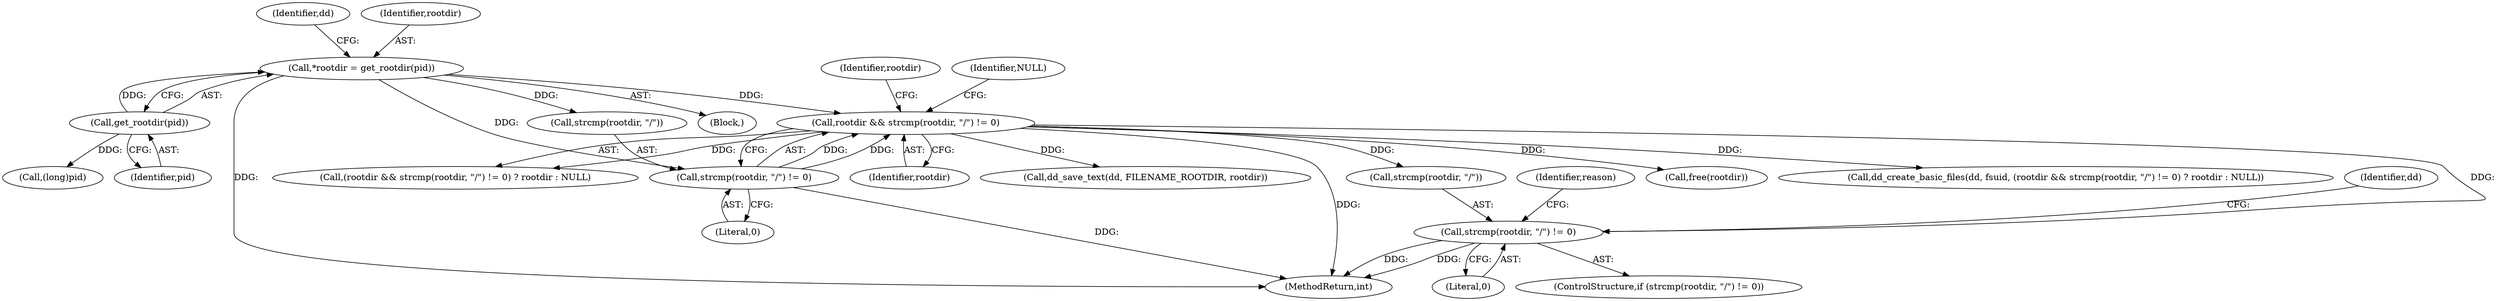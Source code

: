 digraph "0_abrt_17cb66b13997b0159b4253b3f5722db79f476d68@API" {
"1000796" [label="(Call,strcmp(rootdir, \"/\") != 0)"];
"1000634" [label="(Call,rootdir && strcmp(rootdir, \"/\") != 0)"];
"1000626" [label="(Call,*rootdir = get_rootdir(pid))"];
"1000628" [label="(Call,get_rootdir(pid))"];
"1000636" [label="(Call,strcmp(rootdir, \"/\") != 0)"];
"1000807" [label="(Identifier,reason)"];
"1000797" [label="(Call,strcmp(rootdir, \"/\"))"];
"1000641" [label="(Identifier,rootdir)"];
"1001180" [label="(MethodReturn,int)"];
"1000650" [label="(Call,(long)pid)"];
"1001112" [label="(Call,free(rootdir))"];
"1000796" [label="(Call,strcmp(rootdir, \"/\") != 0)"];
"1000634" [label="(Call,rootdir && strcmp(rootdir, \"/\") != 0)"];
"1000630" [label="(Call,dd_create_basic_files(dd, fsuid, (rootdir && strcmp(rootdir, \"/\") != 0) ? rootdir : NULL))"];
"1000631" [label="(Identifier,dd)"];
"1000640" [label="(Literal,0)"];
"1000628" [label="(Call,get_rootdir(pid))"];
"1000629" [label="(Identifier,pid)"];
"1000800" [label="(Literal,0)"];
"1000637" [label="(Call,strcmp(rootdir, \"/\"))"];
"1000802" [label="(Identifier,dd)"];
"1000627" [label="(Identifier,rootdir)"];
"1000635" [label="(Identifier,rootdir)"];
"1000636" [label="(Call,strcmp(rootdir, \"/\") != 0)"];
"1000626" [label="(Call,*rootdir = get_rootdir(pid))"];
"1000633" [label="(Call,(rootdir && strcmp(rootdir, \"/\") != 0) ? rootdir : NULL)"];
"1000642" [label="(Identifier,NULL)"];
"1000801" [label="(Call,dd_save_text(dd, FILENAME_ROOTDIR, rootdir))"];
"1000795" [label="(ControlStructure,if (strcmp(rootdir, \"/\") != 0))"];
"1000624" [label="(Block,)"];
"1000796" -> "1000795"  [label="AST: "];
"1000796" -> "1000800"  [label="CFG: "];
"1000797" -> "1000796"  [label="AST: "];
"1000800" -> "1000796"  [label="AST: "];
"1000802" -> "1000796"  [label="CFG: "];
"1000807" -> "1000796"  [label="CFG: "];
"1000796" -> "1001180"  [label="DDG: "];
"1000796" -> "1001180"  [label="DDG: "];
"1000634" -> "1000796"  [label="DDG: "];
"1000634" -> "1000633"  [label="AST: "];
"1000634" -> "1000635"  [label="CFG: "];
"1000634" -> "1000636"  [label="CFG: "];
"1000635" -> "1000634"  [label="AST: "];
"1000636" -> "1000634"  [label="AST: "];
"1000641" -> "1000634"  [label="CFG: "];
"1000642" -> "1000634"  [label="CFG: "];
"1000634" -> "1001180"  [label="DDG: "];
"1000634" -> "1000630"  [label="DDG: "];
"1000626" -> "1000634"  [label="DDG: "];
"1000636" -> "1000634"  [label="DDG: "];
"1000636" -> "1000634"  [label="DDG: "];
"1000634" -> "1000633"  [label="DDG: "];
"1000634" -> "1000797"  [label="DDG: "];
"1000634" -> "1000801"  [label="DDG: "];
"1000634" -> "1001112"  [label="DDG: "];
"1000626" -> "1000624"  [label="AST: "];
"1000626" -> "1000628"  [label="CFG: "];
"1000627" -> "1000626"  [label="AST: "];
"1000628" -> "1000626"  [label="AST: "];
"1000631" -> "1000626"  [label="CFG: "];
"1000626" -> "1001180"  [label="DDG: "];
"1000628" -> "1000626"  [label="DDG: "];
"1000626" -> "1000636"  [label="DDG: "];
"1000626" -> "1000637"  [label="DDG: "];
"1000628" -> "1000629"  [label="CFG: "];
"1000629" -> "1000628"  [label="AST: "];
"1000628" -> "1000650"  [label="DDG: "];
"1000636" -> "1000640"  [label="CFG: "];
"1000637" -> "1000636"  [label="AST: "];
"1000640" -> "1000636"  [label="AST: "];
"1000636" -> "1001180"  [label="DDG: "];
}
